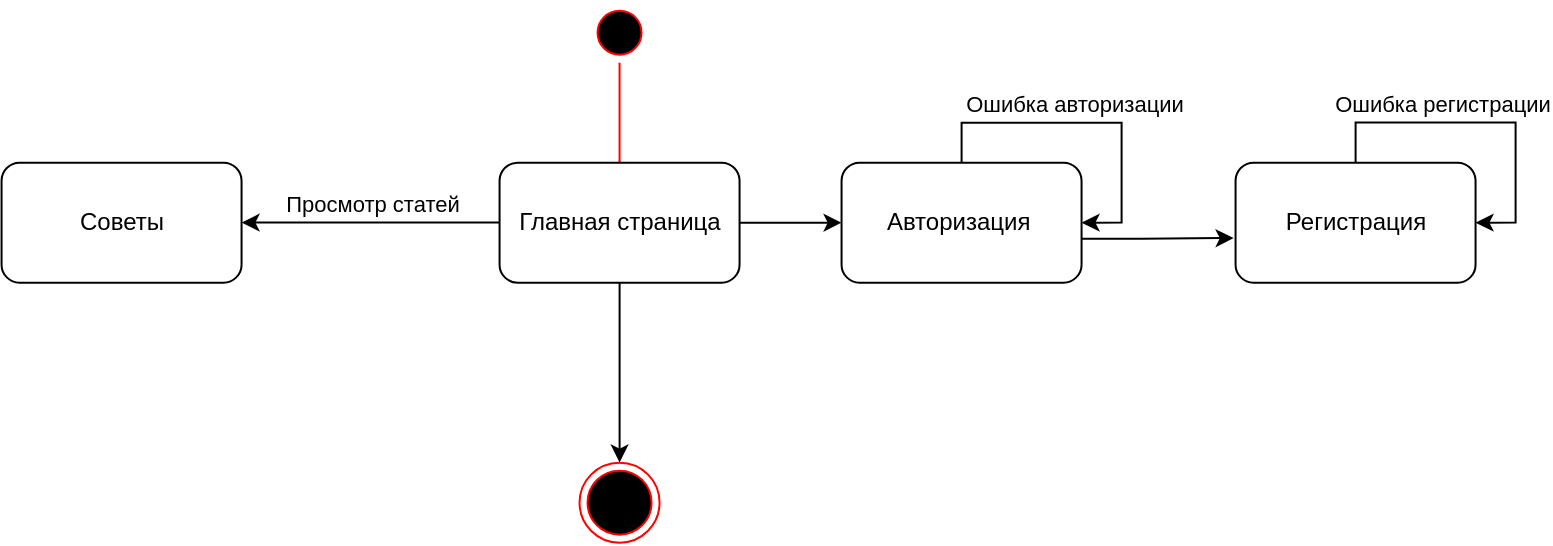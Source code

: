 <mxfile version="24.0.0" type="device">
  <diagram name="Страница 1" id="s2hM6v8ZMpzxgJHpDgWA">
    <mxGraphModel dx="1585" dy="952" grid="0" gridSize="10" guides="1" tooltips="1" connect="1" arrows="1" fold="1" page="0" pageScale="1" pageWidth="1169" pageHeight="1654" math="0" shadow="0">
      <root>
        <mxCell id="0" />
        <mxCell id="1" parent="0" />
        <mxCell id="aM5jhXmNB-LkfksTCt0l-11" value="" style="ellipse;html=1;shape=startState;fillColor=#000000;strokeColor=#ff0000;" vertex="1" parent="1">
          <mxGeometry x="881.778" y="53.333" width="30" height="30" as="geometry" />
        </mxCell>
        <mxCell id="aM5jhXmNB-LkfksTCt0l-12" value="" style="edgeStyle=orthogonalEdgeStyle;html=1;verticalAlign=bottom;endArrow=open;endSize=8;strokeColor=#ff0000;rounded=0;entryX=0.5;entryY=0;entryDx=0;entryDy=0;" edge="1" parent="1" source="aM5jhXmNB-LkfksTCt0l-11" target="aM5jhXmNB-LkfksTCt0l-18">
          <mxGeometry relative="1" as="geometry">
            <mxPoint x="896.778" y="143.333" as="targetPoint" />
            <Array as="points">
              <mxPoint x="896.778" y="173.333" />
            </Array>
          </mxGeometry>
        </mxCell>
        <mxCell id="aM5jhXmNB-LkfksTCt0l-13" value="" style="ellipse;html=1;shape=endState;fillColor=#000000;strokeColor=#ff0000;" vertex="1" parent="1">
          <mxGeometry x="876.778" y="283.333" width="40" height="40" as="geometry" />
        </mxCell>
        <mxCell id="aM5jhXmNB-LkfksTCt0l-14" style="edgeStyle=orthogonalEdgeStyle;rounded=0;orthogonalLoop=1;jettySize=auto;html=1;" edge="1" parent="1" source="aM5jhXmNB-LkfksTCt0l-18" target="aM5jhXmNB-LkfksTCt0l-20">
          <mxGeometry relative="1" as="geometry" />
        </mxCell>
        <mxCell id="aM5jhXmNB-LkfksTCt0l-15" value="" style="edgeStyle=orthogonalEdgeStyle;rounded=0;orthogonalLoop=1;jettySize=auto;html=1;" edge="1" parent="1" source="aM5jhXmNB-LkfksTCt0l-18" target="aM5jhXmNB-LkfksTCt0l-21">
          <mxGeometry relative="1" as="geometry">
            <Array as="points">
              <mxPoint x="787.778" y="163.333" />
              <mxPoint x="787.778" y="163.333" />
            </Array>
          </mxGeometry>
        </mxCell>
        <mxCell id="aM5jhXmNB-LkfksTCt0l-16" value="Просмотр статей" style="edgeLabel;html=1;align=center;verticalAlign=middle;resizable=0;points=[];" vertex="1" connectable="0" parent="aM5jhXmNB-LkfksTCt0l-15">
          <mxGeometry x="-0.248" y="1" relative="1" as="geometry">
            <mxPoint x="-16" y="-11" as="offset" />
          </mxGeometry>
        </mxCell>
        <mxCell id="aM5jhXmNB-LkfksTCt0l-17" style="edgeStyle=orthogonalEdgeStyle;rounded=0;orthogonalLoop=1;jettySize=auto;html=1;entryX=0.5;entryY=0;entryDx=0;entryDy=0;" edge="1" parent="1" source="aM5jhXmNB-LkfksTCt0l-18" target="aM5jhXmNB-LkfksTCt0l-13">
          <mxGeometry relative="1" as="geometry">
            <Array as="points">
              <mxPoint x="897.778" y="283.333" />
            </Array>
          </mxGeometry>
        </mxCell>
        <mxCell id="aM5jhXmNB-LkfksTCt0l-18" value="Главная страница" style="rounded=1;whiteSpace=wrap;html=1;" vertex="1" parent="1">
          <mxGeometry x="836.778" y="133.333" width="120" height="60" as="geometry" />
        </mxCell>
        <mxCell id="aM5jhXmNB-LkfksTCt0l-19" style="edgeStyle=orthogonalEdgeStyle;rounded=0;orthogonalLoop=1;jettySize=auto;html=1;entryX=-0.008;entryY=0.628;entryDx=0;entryDy=0;entryPerimeter=0;" edge="1" parent="1" source="aM5jhXmNB-LkfksTCt0l-20" target="aM5jhXmNB-LkfksTCt0l-24">
          <mxGeometry relative="1" as="geometry">
            <Array as="points">
              <mxPoint x="1157.778" y="171.333" />
              <mxPoint x="1157.778" y="171.333" />
            </Array>
          </mxGeometry>
        </mxCell>
        <mxCell id="aM5jhXmNB-LkfksTCt0l-20" value="Авторизация&amp;nbsp;" style="rounded=1;whiteSpace=wrap;html=1;" vertex="1" parent="1">
          <mxGeometry x="1007.778" y="133.333" width="120" height="60" as="geometry" />
        </mxCell>
        <mxCell id="aM5jhXmNB-LkfksTCt0l-21" value="Советы" style="rounded=1;whiteSpace=wrap;html=1;" vertex="1" parent="1">
          <mxGeometry x="587.778" y="133.333" width="120" height="60" as="geometry" />
        </mxCell>
        <mxCell id="aM5jhXmNB-LkfksTCt0l-22" style="edgeStyle=orthogonalEdgeStyle;rounded=0;orthogonalLoop=1;jettySize=auto;html=1;" edge="1" parent="1" source="aM5jhXmNB-LkfksTCt0l-20">
          <mxGeometry relative="1" as="geometry">
            <mxPoint x="1127.778" y="163.333" as="targetPoint" />
            <Array as="points">
              <mxPoint x="1067.778" y="113.333" />
              <mxPoint x="1147.778" y="113.333" />
              <mxPoint x="1147.778" y="163.333" />
            </Array>
          </mxGeometry>
        </mxCell>
        <mxCell id="aM5jhXmNB-LkfksTCt0l-23" value="Ошибка авторизации" style="edgeLabel;html=1;align=center;verticalAlign=middle;resizable=0;points=[];" vertex="1" connectable="0" parent="aM5jhXmNB-LkfksTCt0l-22">
          <mxGeometry x="-0.114" y="-3" relative="1" as="geometry">
            <mxPoint y="-13" as="offset" />
          </mxGeometry>
        </mxCell>
        <mxCell id="aM5jhXmNB-LkfksTCt0l-24" value="Регистрация" style="whiteSpace=wrap;html=1;rounded=1;" vertex="1" parent="1">
          <mxGeometry x="1204.778" y="133.333" width="120" height="60" as="geometry" />
        </mxCell>
        <mxCell id="aM5jhXmNB-LkfksTCt0l-25" style="edgeStyle=orthogonalEdgeStyle;rounded=0;orthogonalLoop=1;jettySize=auto;html=1;entryX=1;entryY=0.5;entryDx=0;entryDy=0;" edge="1" parent="1" source="aM5jhXmNB-LkfksTCt0l-24" target="aM5jhXmNB-LkfksTCt0l-24">
          <mxGeometry relative="1" as="geometry" />
        </mxCell>
        <mxCell id="aM5jhXmNB-LkfksTCt0l-26" value="Ошибка регистрации" style="edgeLabel;html=1;align=center;verticalAlign=middle;resizable=0;points=[];" vertex="1" connectable="0" parent="aM5jhXmNB-LkfksTCt0l-25">
          <mxGeometry x="-0.541" relative="1" as="geometry">
            <mxPoint x="24" y="-10" as="offset" />
          </mxGeometry>
        </mxCell>
      </root>
    </mxGraphModel>
  </diagram>
</mxfile>
